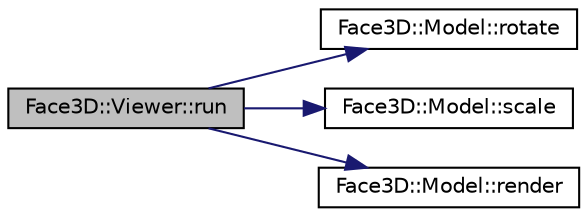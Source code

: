 digraph "Face3D::Viewer::run"
{
  edge [fontname="Helvetica",fontsize="10",labelfontname="Helvetica",labelfontsize="10"];
  node [fontname="Helvetica",fontsize="10",shape=record];
  rankdir="LR";
  Node1 [label="Face3D::Viewer::run",height=0.2,width=0.4,color="black", fillcolor="grey75", style="filled", fontcolor="black"];
  Node1 -> Node2 [color="midnightblue",fontsize="10",style="solid",fontname="Helvetica"];
  Node2 [label="Face3D::Model::rotate",height=0.2,width=0.4,color="black", fillcolor="white", style="filled",URL="$class_face3_d_1_1_model.html#a47fdb34677d2a77da048e614e9100a86"];
  Node1 -> Node3 [color="midnightblue",fontsize="10",style="solid",fontname="Helvetica"];
  Node3 [label="Face3D::Model::scale",height=0.2,width=0.4,color="black", fillcolor="white", style="filled",URL="$class_face3_d_1_1_model.html#ae4317800ef498c03728e7c82dbe5c3c7"];
  Node1 -> Node4 [color="midnightblue",fontsize="10",style="solid",fontname="Helvetica"];
  Node4 [label="Face3D::Model::render",height=0.2,width=0.4,color="black", fillcolor="white", style="filled",URL="$class_face3_d_1_1_model.html#a88e8ee28d3babfcb7090f7941663e594"];
}
